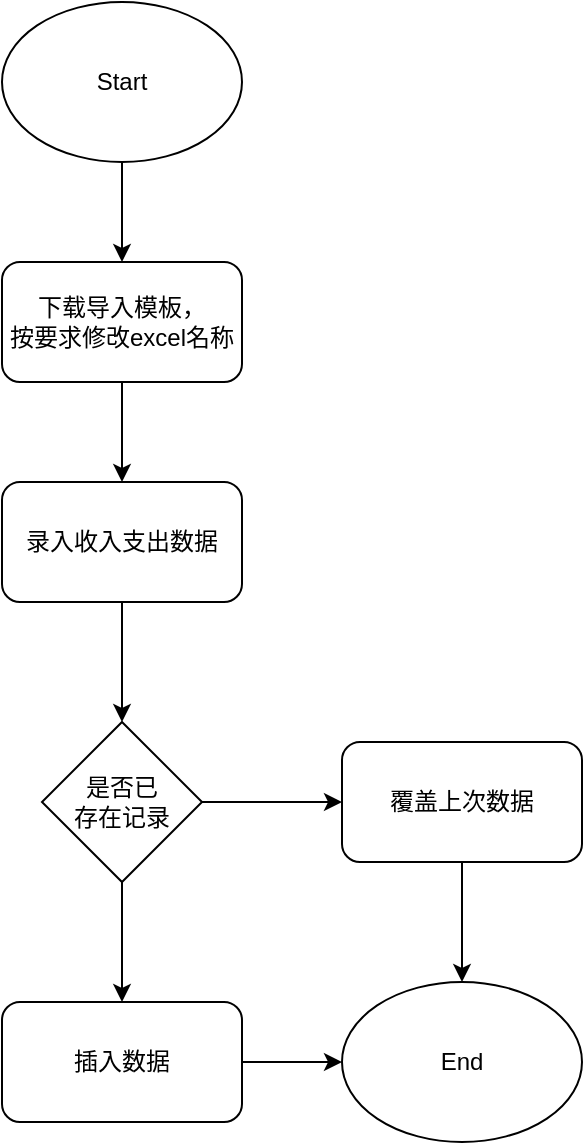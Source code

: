 <mxfile version="20.3.6" type="github">
  <diagram name="Page-1" id="c7558073-3199-34d8-9f00-42111426c3f3">
    <mxGraphModel dx="1554" dy="841" grid="1" gridSize="10" guides="1" tooltips="1" connect="1" arrows="1" fold="1" page="1" pageScale="1" pageWidth="826" pageHeight="1169" background="none" math="0" shadow="0">
      <root>
        <mxCell id="0" />
        <mxCell id="1" parent="0" />
        <mxCell id="FiJYtW0xMJG0avVtsO6o-99" style="edgeStyle=orthogonalEdgeStyle;rounded=0;orthogonalLoop=1;jettySize=auto;html=1;exitX=0.5;exitY=1;exitDx=0;exitDy=0;" edge="1" parent="1" source="FiJYtW0xMJG0avVtsO6o-96" target="FiJYtW0xMJG0avVtsO6o-97">
          <mxGeometry relative="1" as="geometry" />
        </mxCell>
        <mxCell id="FiJYtW0xMJG0avVtsO6o-96" value="Start" style="ellipse;whiteSpace=wrap;html=1;" vertex="1" parent="1">
          <mxGeometry x="230" y="200" width="120" height="80" as="geometry" />
        </mxCell>
        <mxCell id="FiJYtW0xMJG0avVtsO6o-100" style="edgeStyle=orthogonalEdgeStyle;rounded=0;orthogonalLoop=1;jettySize=auto;html=1;exitX=0.5;exitY=1;exitDx=0;exitDy=0;entryX=0.5;entryY=0;entryDx=0;entryDy=0;" edge="1" parent="1" source="FiJYtW0xMJG0avVtsO6o-97" target="FiJYtW0xMJG0avVtsO6o-98">
          <mxGeometry relative="1" as="geometry" />
        </mxCell>
        <mxCell id="FiJYtW0xMJG0avVtsO6o-97" value="下载导入模板，&lt;br&gt;按要求修改excel名称" style="rounded=1;whiteSpace=wrap;html=1;" vertex="1" parent="1">
          <mxGeometry x="230" y="330" width="120" height="60" as="geometry" />
        </mxCell>
        <mxCell id="FiJYtW0xMJG0avVtsO6o-102" style="edgeStyle=orthogonalEdgeStyle;rounded=0;orthogonalLoop=1;jettySize=auto;html=1;exitX=0.5;exitY=1;exitDx=0;exitDy=0;entryX=0.5;entryY=0;entryDx=0;entryDy=0;" edge="1" parent="1" source="FiJYtW0xMJG0avVtsO6o-98" target="FiJYtW0xMJG0avVtsO6o-101">
          <mxGeometry relative="1" as="geometry" />
        </mxCell>
        <mxCell id="FiJYtW0xMJG0avVtsO6o-98" value="录入收入支出数据" style="rounded=1;whiteSpace=wrap;html=1;" vertex="1" parent="1">
          <mxGeometry x="230" y="440" width="120" height="60" as="geometry" />
        </mxCell>
        <mxCell id="FiJYtW0xMJG0avVtsO6o-105" style="edgeStyle=orthogonalEdgeStyle;rounded=0;orthogonalLoop=1;jettySize=auto;html=1;exitX=0.5;exitY=1;exitDx=0;exitDy=0;entryX=0.5;entryY=0;entryDx=0;entryDy=0;" edge="1" parent="1" source="FiJYtW0xMJG0avVtsO6o-101" target="FiJYtW0xMJG0avVtsO6o-104">
          <mxGeometry relative="1" as="geometry" />
        </mxCell>
        <mxCell id="FiJYtW0xMJG0avVtsO6o-106" style="edgeStyle=orthogonalEdgeStyle;rounded=0;orthogonalLoop=1;jettySize=auto;html=1;exitX=1;exitY=0.5;exitDx=0;exitDy=0;" edge="1" parent="1" source="FiJYtW0xMJG0avVtsO6o-101" target="FiJYtW0xMJG0avVtsO6o-103">
          <mxGeometry relative="1" as="geometry" />
        </mxCell>
        <mxCell id="FiJYtW0xMJG0avVtsO6o-101" value="是否已&lt;br&gt;存在记录" style="rhombus;whiteSpace=wrap;html=1;" vertex="1" parent="1">
          <mxGeometry x="250" y="560" width="80" height="80" as="geometry" />
        </mxCell>
        <mxCell id="FiJYtW0xMJG0avVtsO6o-108" style="edgeStyle=orthogonalEdgeStyle;rounded=0;orthogonalLoop=1;jettySize=auto;html=1;exitX=0.5;exitY=1;exitDx=0;exitDy=0;entryX=0.5;entryY=0;entryDx=0;entryDy=0;" edge="1" parent="1" source="FiJYtW0xMJG0avVtsO6o-103" target="FiJYtW0xMJG0avVtsO6o-107">
          <mxGeometry relative="1" as="geometry" />
        </mxCell>
        <mxCell id="FiJYtW0xMJG0avVtsO6o-103" value="覆盖上次数据" style="rounded=1;whiteSpace=wrap;html=1;" vertex="1" parent="1">
          <mxGeometry x="400" y="570" width="120" height="60" as="geometry" />
        </mxCell>
        <mxCell id="FiJYtW0xMJG0avVtsO6o-109" style="edgeStyle=orthogonalEdgeStyle;rounded=0;orthogonalLoop=1;jettySize=auto;html=1;exitX=1;exitY=0.5;exitDx=0;exitDy=0;" edge="1" parent="1" source="FiJYtW0xMJG0avVtsO6o-104" target="FiJYtW0xMJG0avVtsO6o-107">
          <mxGeometry relative="1" as="geometry" />
        </mxCell>
        <mxCell id="FiJYtW0xMJG0avVtsO6o-104" value="插入数据" style="rounded=1;whiteSpace=wrap;html=1;" vertex="1" parent="1">
          <mxGeometry x="230" y="700" width="120" height="60" as="geometry" />
        </mxCell>
        <mxCell id="FiJYtW0xMJG0avVtsO6o-107" value="End" style="ellipse;whiteSpace=wrap;html=1;" vertex="1" parent="1">
          <mxGeometry x="400" y="690" width="120" height="80" as="geometry" />
        </mxCell>
      </root>
    </mxGraphModel>
  </diagram>
</mxfile>
